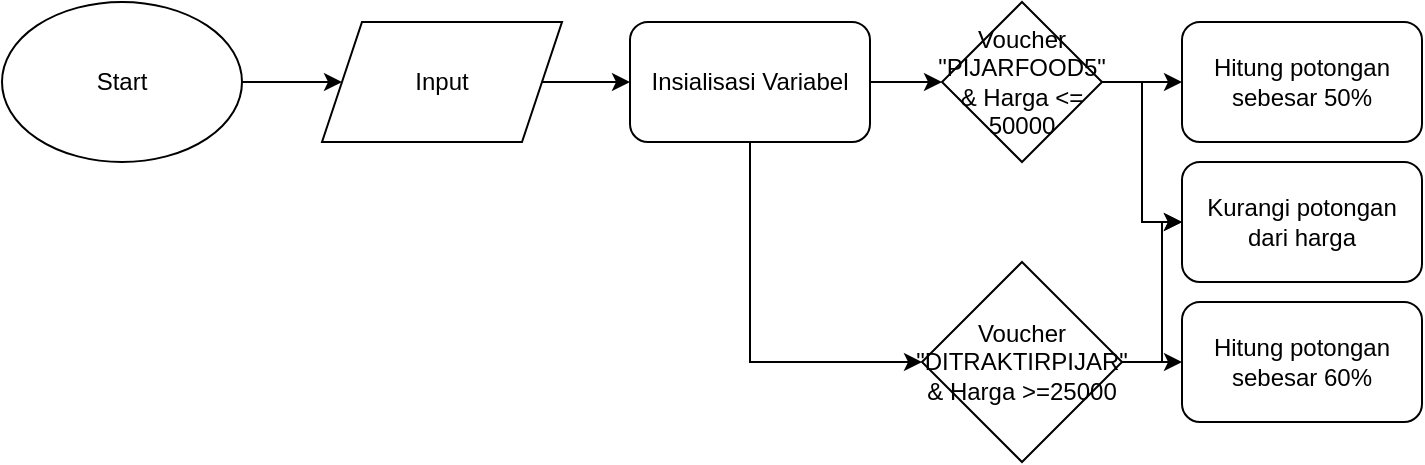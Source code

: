 <mxfile version="21.5.2" type="github">
  <diagram id="C5RBs43oDa-KdzZeNtuy" name="Page-1">
    <mxGraphModel dx="880" dy="492" grid="1" gridSize="10" guides="1" tooltips="1" connect="1" arrows="1" fold="1" page="1" pageScale="1" pageWidth="827" pageHeight="1169" math="0" shadow="0">
      <root>
        <mxCell id="WIyWlLk6GJQsqaUBKTNV-0" />
        <mxCell id="WIyWlLk6GJQsqaUBKTNV-1" parent="WIyWlLk6GJQsqaUBKTNV-0" />
        <mxCell id="UdTTTkoUw2RWTNvI6kQa-3" style="edgeStyle=orthogonalEdgeStyle;rounded=0;orthogonalLoop=1;jettySize=auto;html=1;exitX=1;exitY=0.5;exitDx=0;exitDy=0;" edge="1" parent="WIyWlLk6GJQsqaUBKTNV-1" source="UdTTTkoUw2RWTNvI6kQa-1" target="UdTTTkoUw2RWTNvI6kQa-2">
          <mxGeometry relative="1" as="geometry" />
        </mxCell>
        <mxCell id="UdTTTkoUw2RWTNvI6kQa-1" value="Start" style="ellipse;whiteSpace=wrap;html=1;" vertex="1" parent="WIyWlLk6GJQsqaUBKTNV-1">
          <mxGeometry x="40" width="120" height="80" as="geometry" />
        </mxCell>
        <mxCell id="UdTTTkoUw2RWTNvI6kQa-5" style="edgeStyle=orthogonalEdgeStyle;rounded=0;orthogonalLoop=1;jettySize=auto;html=1;exitX=1;exitY=0.5;exitDx=0;exitDy=0;entryX=0;entryY=0.5;entryDx=0;entryDy=0;" edge="1" parent="WIyWlLk6GJQsqaUBKTNV-1" source="UdTTTkoUw2RWTNvI6kQa-2" target="UdTTTkoUw2RWTNvI6kQa-4">
          <mxGeometry relative="1" as="geometry" />
        </mxCell>
        <mxCell id="UdTTTkoUw2RWTNvI6kQa-2" value="Input" style="shape=parallelogram;perimeter=parallelogramPerimeter;whiteSpace=wrap;html=1;fixedSize=1;" vertex="1" parent="WIyWlLk6GJQsqaUBKTNV-1">
          <mxGeometry x="200" y="10" width="120" height="60" as="geometry" />
        </mxCell>
        <mxCell id="UdTTTkoUw2RWTNvI6kQa-7" style="edgeStyle=orthogonalEdgeStyle;rounded=0;orthogonalLoop=1;jettySize=auto;html=1;exitX=1;exitY=0.5;exitDx=0;exitDy=0;entryX=0;entryY=0.5;entryDx=0;entryDy=0;" edge="1" parent="WIyWlLk6GJQsqaUBKTNV-1" source="UdTTTkoUw2RWTNvI6kQa-4" target="UdTTTkoUw2RWTNvI6kQa-6">
          <mxGeometry relative="1" as="geometry" />
        </mxCell>
        <mxCell id="UdTTTkoUw2RWTNvI6kQa-20" style="edgeStyle=orthogonalEdgeStyle;rounded=0;orthogonalLoop=1;jettySize=auto;html=1;exitX=0.5;exitY=1;exitDx=0;exitDy=0;entryX=0;entryY=0.5;entryDx=0;entryDy=0;" edge="1" parent="WIyWlLk6GJQsqaUBKTNV-1" source="UdTTTkoUw2RWTNvI6kQa-4" target="UdTTTkoUw2RWTNvI6kQa-14">
          <mxGeometry relative="1" as="geometry" />
        </mxCell>
        <mxCell id="UdTTTkoUw2RWTNvI6kQa-4" value="Insialisasi Variabel" style="rounded=1;whiteSpace=wrap;html=1;" vertex="1" parent="WIyWlLk6GJQsqaUBKTNV-1">
          <mxGeometry x="354" y="10" width="120" height="60" as="geometry" />
        </mxCell>
        <mxCell id="UdTTTkoUw2RWTNvI6kQa-11" style="edgeStyle=orthogonalEdgeStyle;rounded=0;orthogonalLoop=1;jettySize=auto;html=1;exitX=1;exitY=0.5;exitDx=0;exitDy=0;entryX=0;entryY=0.5;entryDx=0;entryDy=0;" edge="1" parent="WIyWlLk6GJQsqaUBKTNV-1" source="UdTTTkoUw2RWTNvI6kQa-6" target="UdTTTkoUw2RWTNvI6kQa-10">
          <mxGeometry relative="1" as="geometry" />
        </mxCell>
        <mxCell id="UdTTTkoUw2RWTNvI6kQa-13" style="edgeStyle=orthogonalEdgeStyle;rounded=0;orthogonalLoop=1;jettySize=auto;html=1;exitX=1;exitY=0.5;exitDx=0;exitDy=0;entryX=0;entryY=0.5;entryDx=0;entryDy=0;" edge="1" parent="WIyWlLk6GJQsqaUBKTNV-1" source="UdTTTkoUw2RWTNvI6kQa-6" target="UdTTTkoUw2RWTNvI6kQa-12">
          <mxGeometry relative="1" as="geometry" />
        </mxCell>
        <mxCell id="UdTTTkoUw2RWTNvI6kQa-6" value="Voucher &quot;PIJARFOOD5&quot; &amp;amp; Harga &amp;lt;= 50000" style="rhombus;whiteSpace=wrap;html=1;" vertex="1" parent="WIyWlLk6GJQsqaUBKTNV-1">
          <mxGeometry x="510" width="80" height="80" as="geometry" />
        </mxCell>
        <mxCell id="UdTTTkoUw2RWTNvI6kQa-10" value="Hitung potongan sebesar 50%" style="rounded=1;whiteSpace=wrap;html=1;" vertex="1" parent="WIyWlLk6GJQsqaUBKTNV-1">
          <mxGeometry x="630" y="10" width="120" height="60" as="geometry" />
        </mxCell>
        <mxCell id="UdTTTkoUw2RWTNvI6kQa-12" value="Kurangi potongan dari harga" style="rounded=1;whiteSpace=wrap;html=1;" vertex="1" parent="WIyWlLk6GJQsqaUBKTNV-1">
          <mxGeometry x="630" y="80" width="120" height="60" as="geometry" />
        </mxCell>
        <mxCell id="UdTTTkoUw2RWTNvI6kQa-17" style="edgeStyle=orthogonalEdgeStyle;rounded=0;orthogonalLoop=1;jettySize=auto;html=1;exitX=1;exitY=0.5;exitDx=0;exitDy=0;entryX=0;entryY=0.5;entryDx=0;entryDy=0;" edge="1" parent="WIyWlLk6GJQsqaUBKTNV-1" source="UdTTTkoUw2RWTNvI6kQa-14" target="UdTTTkoUw2RWTNvI6kQa-12">
          <mxGeometry relative="1" as="geometry" />
        </mxCell>
        <mxCell id="UdTTTkoUw2RWTNvI6kQa-19" style="edgeStyle=orthogonalEdgeStyle;rounded=0;orthogonalLoop=1;jettySize=auto;html=1;exitX=1;exitY=0.5;exitDx=0;exitDy=0;entryX=0;entryY=0.5;entryDx=0;entryDy=0;" edge="1" parent="WIyWlLk6GJQsqaUBKTNV-1" source="UdTTTkoUw2RWTNvI6kQa-14" target="UdTTTkoUw2RWTNvI6kQa-18">
          <mxGeometry relative="1" as="geometry" />
        </mxCell>
        <mxCell id="UdTTTkoUw2RWTNvI6kQa-14" value="Voucher &quot;DITRAKTIRPIJAR&quot; &amp;amp; Harga &amp;gt;=25000" style="rhombus;whiteSpace=wrap;html=1;" vertex="1" parent="WIyWlLk6GJQsqaUBKTNV-1">
          <mxGeometry x="500" y="130" width="100" height="100" as="geometry" />
        </mxCell>
        <mxCell id="UdTTTkoUw2RWTNvI6kQa-18" value="Hitung potongan sebesar 60%" style="rounded=1;whiteSpace=wrap;html=1;" vertex="1" parent="WIyWlLk6GJQsqaUBKTNV-1">
          <mxGeometry x="630" y="150" width="120" height="60" as="geometry" />
        </mxCell>
      </root>
    </mxGraphModel>
  </diagram>
</mxfile>

